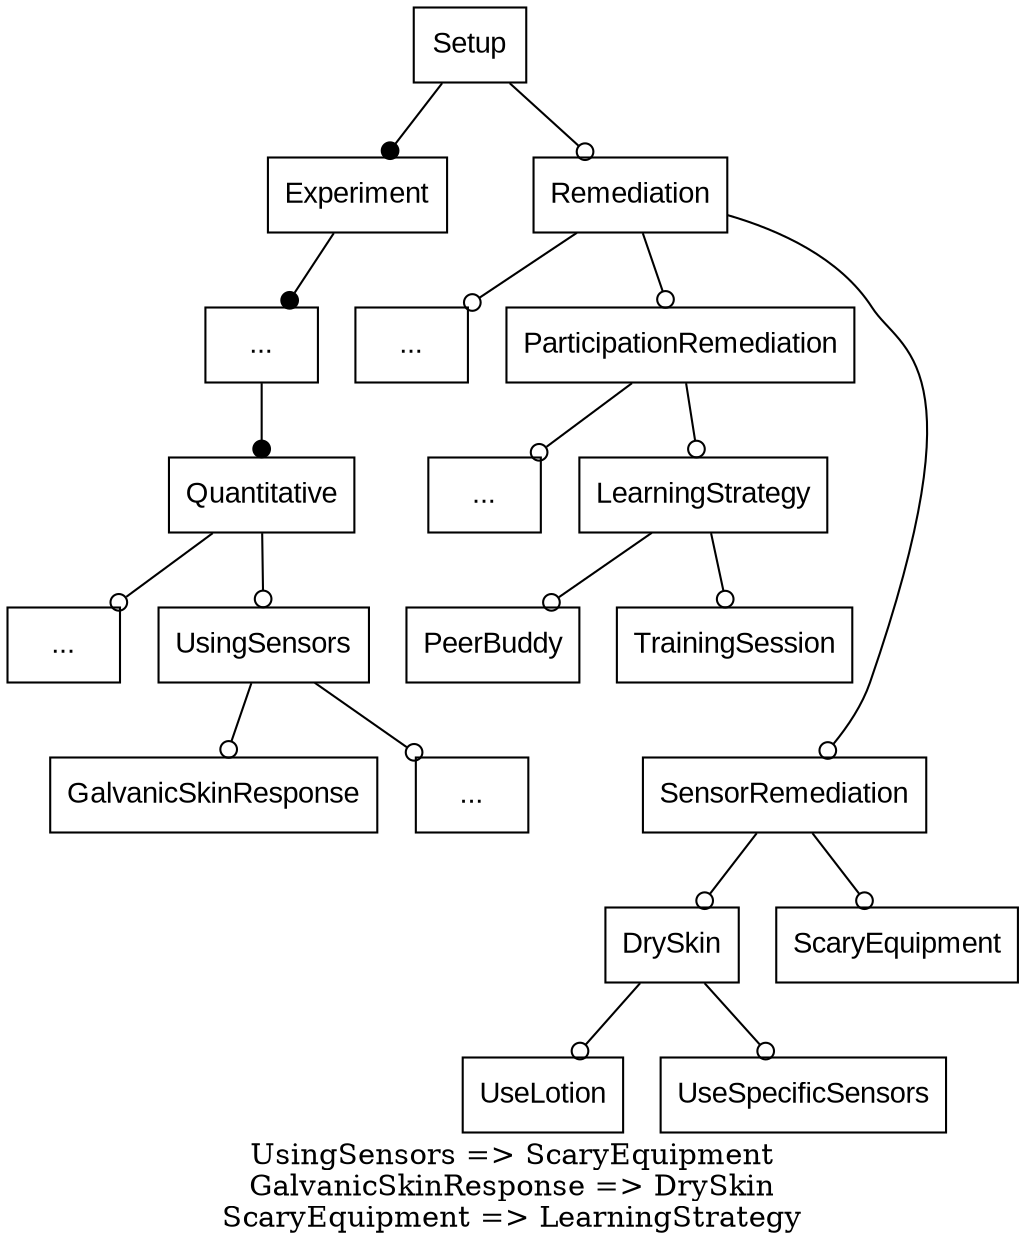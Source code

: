 digraph FeatureModel {
rankdir="TB"
newrank=true
bgcolor="white"
pad=0.05
margin=0
edge [color=black]
node [style=filled fontcolor="black" fontname="Arial Unicode MS, Arial"];

"." [label="...",fillcolor="white" tooltip="Cardinality: None" shape="box"]
Quantitative -> "." [arrowhead="odot", arrowtail="none", dir="both"]
GalvanicSkinResponse [fillcolor="white" tooltip="Cardinality: None" shape="box"]
UsingSensors -> GalvanicSkinResponse [arrowhead="odot", arrowtail="none", dir="both"]
".." [label="...",fillcolor="white" tooltip="Cardinality: None" shape="box"]
UsingSensors -> ".." [arrowhead="odot", arrowtail="none", dir="both"]
UsingSensors [fillcolor="white" tooltip="Cardinality: None" shape="box"]
Quantitative -> UsingSensors [arrowhead="odot", arrowtail="none", dir="both"]
Quantitative [fillcolor="white" tooltip="Cardinality: None" shape="box"]
"..." -> Quantitative [arrowhead="dot", arrowtail="none", dir="both"]
"..." [label="...",fillcolor="white" tooltip="Cardinality: None" shape="box"]
Experiment -> "..." [arrowhead="dot", arrowtail="none", dir="both"]
Experiment [fillcolor="white" tooltip="Cardinality: None" shape="box"]
Setup -> Experiment [arrowhead="dot", arrowtail="none", dir="both"]
"....." [label="...",fillcolor="white" tooltip="Cardinality: None" shape="box"]
Remediation -> "....." [arrowhead="odot", arrowtail="none", dir="both"]
"...." [label="...",fillcolor="white" tooltip="Cardinality: None" shape="box"]
ParticipationRemediation -> "...." [arrowhead="odot", arrowtail="none", dir="both"]
PeerBuddy [fillcolor="white" tooltip="Cardinality: None" shape="box"]
StressStrategy -> PeerBuddy [arrowhead="odot", arrowtail="none", dir="both"]
TrainingSession [fillcolor="white" tooltip="Cardinality: None" shape="box"]
StressStrategy -> TrainingSession [arrowhead="odot", arrowtail="none", dir="both"]
StressStrategy [label="LearningStrategy", fillcolor="white" tooltip="Cardinality: None" shape="box"]
ParticipationRemediation -> StressStrategy [arrowhead="odot", arrowtail="none", dir="both"]
ParticipationRemediation [fillcolor="white" tooltip="Cardinality: None" shape="box"]
Remediation -> ParticipationRemediation [arrowhead="odot", arrowtail="none", dir="both"]
UseLotion [fillcolor="white" tooltip="Cardinality: None" shape="box"]
DrySkin -> UseLotion [arrowhead="odot", arrowtail="none", dir="both"]
UseSpecificSensors [fillcolor="white" tooltip="Cardinality: None" shape="box"]
DrySkin -> UseSpecificSensors [arrowhead="odot", arrowtail="none", dir="both"]
DrySkin [fillcolor="white" tooltip="Cardinality: None" shape="box"]
SensorRemediation -> DrySkin [arrowhead="odot", arrowtail="none", dir="both"]
ScaryEquipment [fillcolor="white" tooltip="Cardinality: None" shape="box"]
SensorRemediation -> ScaryEquipment [arrowhead="odot", arrowtail="none", dir="both"]
SensorRemediation [fillcolor="white" tooltip="Cardinality: None" shape="box"]
Remediation -> SensorRemediation [arrowhead="odot", arrowtail="none", dir="both"]
Remediation [fillcolor="white" tooltip="Cardinality: None" shape="box"]
Setup -> Remediation [arrowhead="odot", arrowtail="none", dir="both"]
Setup [fillcolor="white" tooltip="Cardinality: None" shape="box"]
TrainingSession -> SensorRemediation [style=invis]
label="UsingSensors => ScaryEquipment\nGalvanicSkinResponse => DrySkin\nScaryEquipment => LearningStrategy"
}
